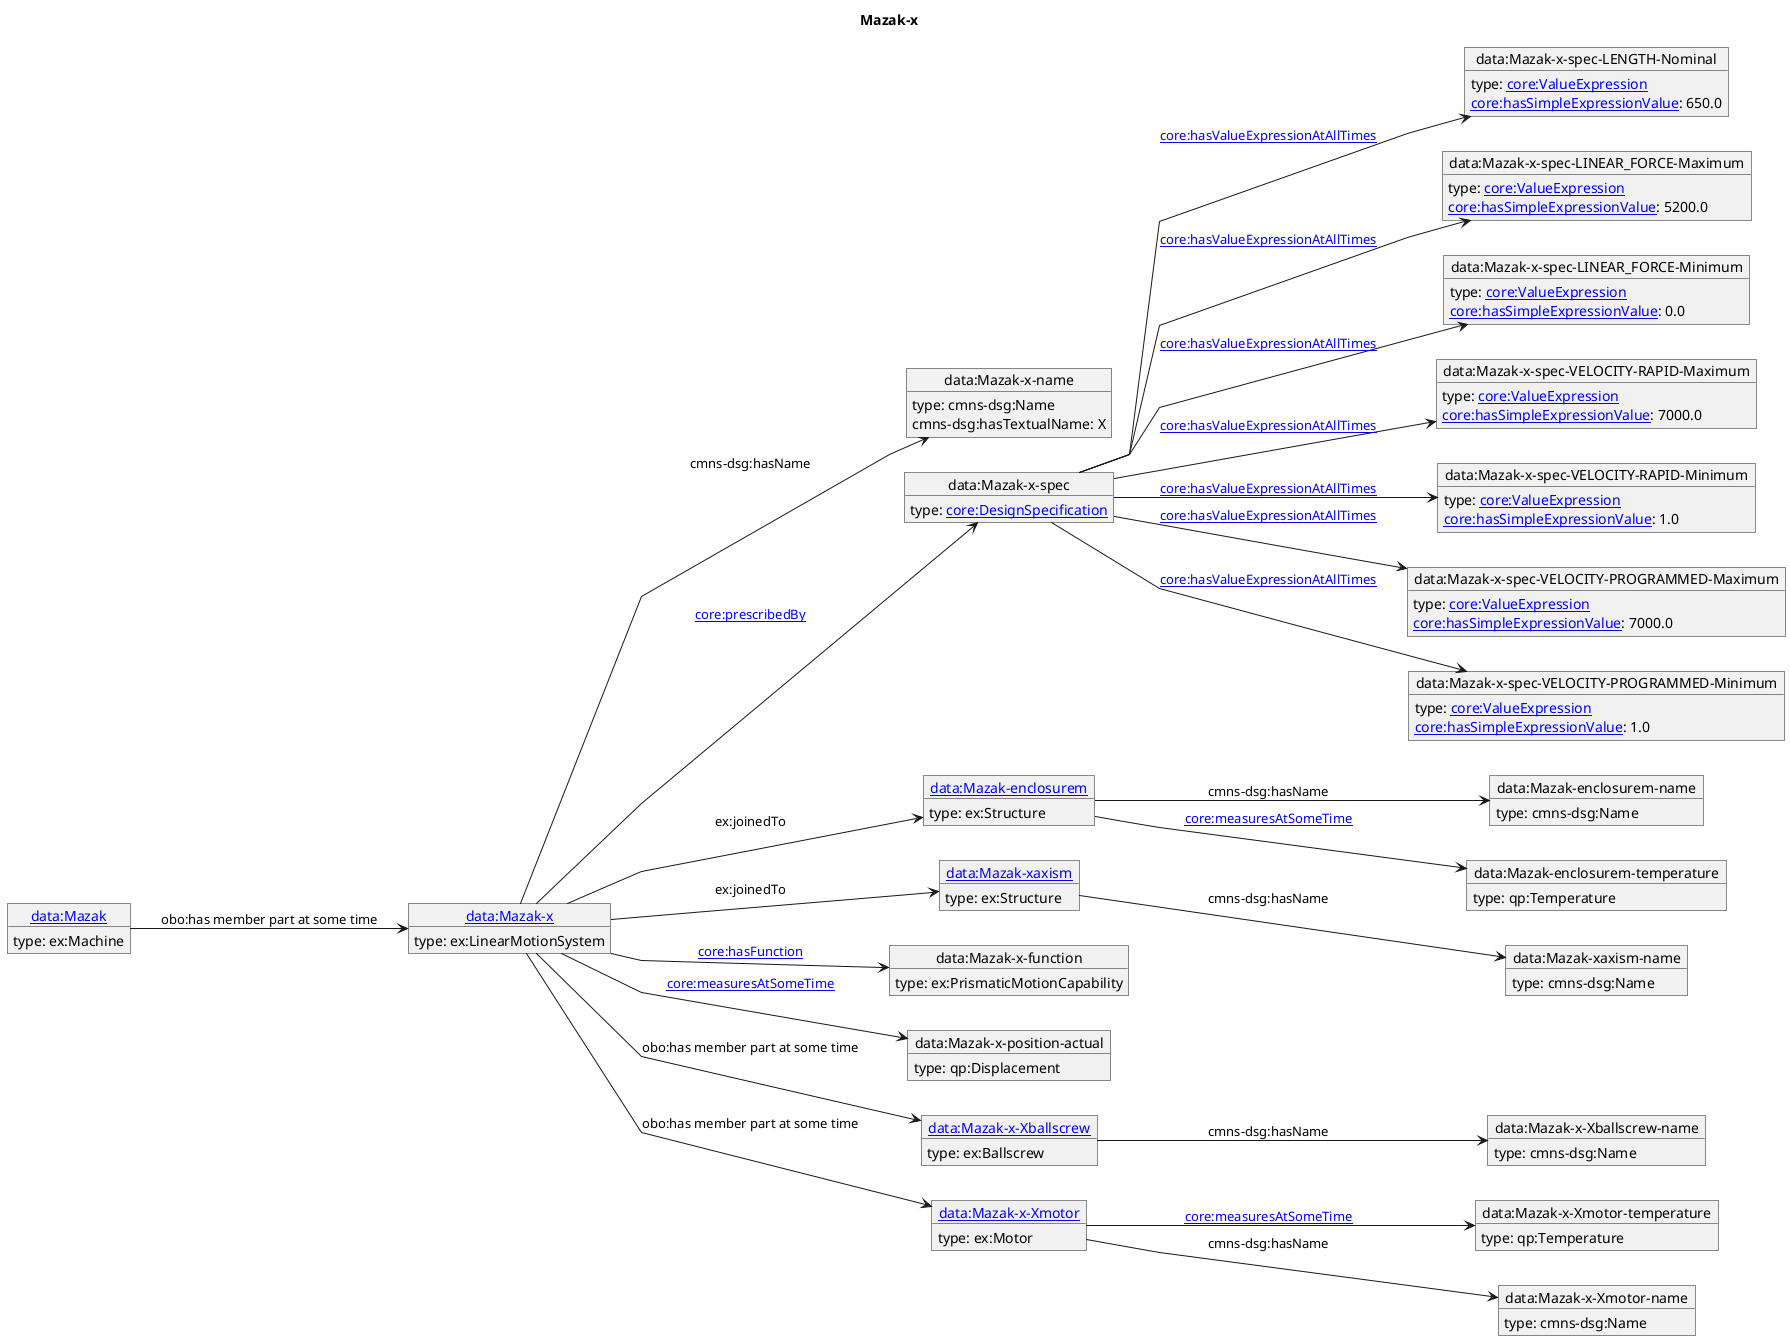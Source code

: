 @startuml
skinparam linetype polyline
left to right direction
title Mazak-x
object "[[./Mazak-x.html data:Mazak-x]]" as o1 {
 type: ex:LinearMotionSystem 
}
object "data:Mazak-x-name" as o2 {
 type: cmns-dsg:Name 
}
object "data:Mazak-x-spec" as o3 {
 type: [[https://spec.industrialontologies.org/ontology/core/Core/DesignSpecification core:DesignSpecification]] 
}
object "data:Mazak-x-spec-LENGTH-Nominal" as o4 {
 type: [[https://spec.industrialontologies.org/ontology/core/Core/ValueExpression core:ValueExpression]] 
}
object "data:Mazak-x-spec-LINEAR_FORCE-Maximum" as o5 {
 type: [[https://spec.industrialontologies.org/ontology/core/Core/ValueExpression core:ValueExpression]] 
}
object "data:Mazak-x-spec-LINEAR_FORCE-Minimum" as o6 {
 type: [[https://spec.industrialontologies.org/ontology/core/Core/ValueExpression core:ValueExpression]] 
}
object "data:Mazak-x-spec-VELOCITY-RAPID-Maximum" as o7 {
 type: [[https://spec.industrialontologies.org/ontology/core/Core/ValueExpression core:ValueExpression]] 
}
object "data:Mazak-x-spec-VELOCITY-RAPID-Minimum" as o8 {
 type: [[https://spec.industrialontologies.org/ontology/core/Core/ValueExpression core:ValueExpression]] 
}
object "data:Mazak-x-spec-VELOCITY-PROGRAMMED-Maximum" as o9 {
 type: [[https://spec.industrialontologies.org/ontology/core/Core/ValueExpression core:ValueExpression]] 
}
object "data:Mazak-x-spec-VELOCITY-PROGRAMMED-Minimum" as o10 {
 type: [[https://spec.industrialontologies.org/ontology/core/Core/ValueExpression core:ValueExpression]] 
}
object "[[./Mazak-enclosurem.html data:Mazak-enclosurem]]" as o11 {
 type: ex:Structure 
}
object "data:Mazak-enclosurem-name" as o12 {
 type: cmns-dsg:Name 
}
object "data:Mazak-enclosurem-temperature" as o13 {
 type: qp:Temperature 
}
object "[[./Mazak-xaxism.html data:Mazak-xaxism]]" as o14 {
 type: ex:Structure 
}
object "data:Mazak-xaxism-name" as o15 {
 type: cmns-dsg:Name 
}
object "data:Mazak-x-function" as o16 {
 type: ex:PrismaticMotionCapability 
}
object "data:Mazak-x-position-actual" as o17 {
 type: qp:Displacement 
}
object "[[./Mazak-x-Xballscrew.html data:Mazak-x-Xballscrew]]" as o18 {
 type: ex:Ballscrew 
}
object "data:Mazak-x-Xballscrew-name" as o19 {
 type: cmns-dsg:Name 
}
object "[[./Mazak-x-Xmotor.html data:Mazak-x-Xmotor]]" as o20 {
 type: ex:Motor 
}
object "data:Mazak-x-Xmotor-temperature" as o21 {
 type: qp:Temperature 
}
object "data:Mazak-x-Xmotor-name" as o22 {
 type: cmns-dsg:Name 
}
object "[[./Mazak.html data:Mazak]]" as o23 {
 type: ex:Machine 
}
o1 --> o2 : cmns-dsg:hasName
o2 : cmns-dsg:hasTextualName: X
o1 --> o3 : [[https://spec.industrialontologies.org/ontology/core/Core/prescribedBy core:prescribedBy]]
o3 --> o4 : [[https://spec.industrialontologies.org/ontology/core/Core/hasValueExpressionAtAllTimes core:hasValueExpressionAtAllTimes]]
o4 : [[https://spec.industrialontologies.org/ontology/core/Core/hasSimpleExpressionValue core:hasSimpleExpressionValue]]: 650.0
o3 --> o5 : [[https://spec.industrialontologies.org/ontology/core/Core/hasValueExpressionAtAllTimes core:hasValueExpressionAtAllTimes]]
o5 : [[https://spec.industrialontologies.org/ontology/core/Core/hasSimpleExpressionValue core:hasSimpleExpressionValue]]: 5200.0
o3 --> o6 : [[https://spec.industrialontologies.org/ontology/core/Core/hasValueExpressionAtAllTimes core:hasValueExpressionAtAllTimes]]
o6 : [[https://spec.industrialontologies.org/ontology/core/Core/hasSimpleExpressionValue core:hasSimpleExpressionValue]]: 0.0
o3 --> o7 : [[https://spec.industrialontologies.org/ontology/core/Core/hasValueExpressionAtAllTimes core:hasValueExpressionAtAllTimes]]
o7 : [[https://spec.industrialontologies.org/ontology/core/Core/hasSimpleExpressionValue core:hasSimpleExpressionValue]]: 7000.0
o3 --> o8 : [[https://spec.industrialontologies.org/ontology/core/Core/hasValueExpressionAtAllTimes core:hasValueExpressionAtAllTimes]]
o8 : [[https://spec.industrialontologies.org/ontology/core/Core/hasSimpleExpressionValue core:hasSimpleExpressionValue]]: 1.0
o3 --> o9 : [[https://spec.industrialontologies.org/ontology/core/Core/hasValueExpressionAtAllTimes core:hasValueExpressionAtAllTimes]]
o9 : [[https://spec.industrialontologies.org/ontology/core/Core/hasSimpleExpressionValue core:hasSimpleExpressionValue]]: 7000.0
o3 --> o10 : [[https://spec.industrialontologies.org/ontology/core/Core/hasValueExpressionAtAllTimes core:hasValueExpressionAtAllTimes]]
o10 : [[https://spec.industrialontologies.org/ontology/core/Core/hasSimpleExpressionValue core:hasSimpleExpressionValue]]: 1.0
o1 --> o11 : ex:joinedTo
o11 --> o12 : cmns-dsg:hasName
o11 --> o13 : [[https://spec.industrialontologies.org/ontology/core/Core/measuresAtSomeTime core:measuresAtSomeTime]]
o1 --> o14 : ex:joinedTo
o14 --> o15 : cmns-dsg:hasName
o1 --> o16 : [[https://spec.industrialontologies.org/ontology/core/Core/hasFunction core:hasFunction]]
o1 --> o17 : [[https://spec.industrialontologies.org/ontology/core/Core/measuresAtSomeTime core:measuresAtSomeTime]]
o1 --> o18 : obo:has member part at some time
o18 --> o19 : cmns-dsg:hasName
o1 --> o20 : obo:has member part at some time
o20 --> o21 : [[https://spec.industrialontologies.org/ontology/core/Core/measuresAtSomeTime core:measuresAtSomeTime]]
o20 --> o22 : cmns-dsg:hasName
o23 --> o1 : obo:has member part at some time
@enduml
